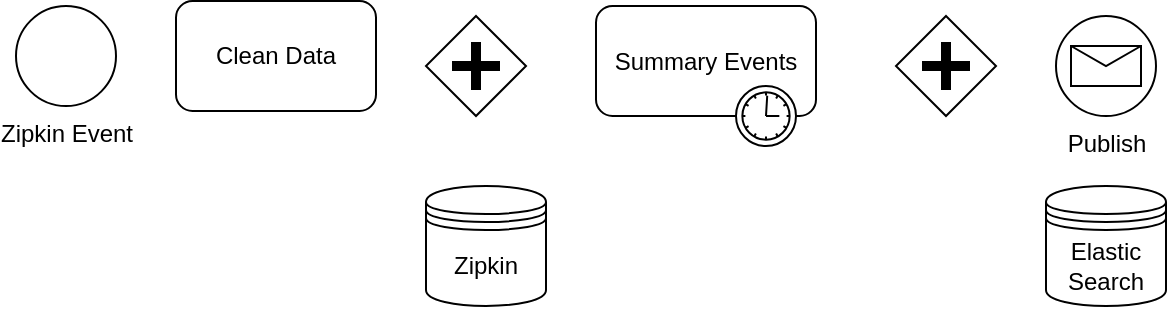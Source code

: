 <mxfile version="12.8.8" type="github">
  <diagram id="v1kaSg5XMLnamlTehL7t" name="Page-1">
    <mxGraphModel dx="782" dy="507" grid="1" gridSize="10" guides="1" tooltips="1" connect="1" arrows="1" fold="1" page="1" pageScale="1" pageWidth="850" pageHeight="1100" math="0" shadow="0">
      <root>
        <mxCell id="0" />
        <mxCell id="1" parent="0" />
        <mxCell id="SxOozk5HX5RI8pWN9_sA-1" value="Zipkin Event" style="shape=mxgraph.bpmn.shape;html=1;verticalLabelPosition=bottom;labelBackgroundColor=#ffffff;verticalAlign=top;align=center;perimeter=ellipsePerimeter;outlineConnect=0;outline=standard;symbol=general;" vertex="1" parent="1">
          <mxGeometry x="50" y="120" width="50" height="50" as="geometry" />
        </mxCell>
        <mxCell id="SxOozk5HX5RI8pWN9_sA-3" value="" style="shape=mxgraph.bpmn.shape;html=1;verticalLabelPosition=bottom;labelBackgroundColor=#ffffff;verticalAlign=top;align=center;perimeter=rhombusPerimeter;background=gateway;outlineConnect=0;outline=none;symbol=parallelGw;" vertex="1" parent="1">
          <mxGeometry x="255" y="125" width="50" height="50" as="geometry" />
        </mxCell>
        <mxCell id="SxOozk5HX5RI8pWN9_sA-4" value="Clean Data" style="shape=ext;rounded=1;html=1;whiteSpace=wrap;" vertex="1" parent="1">
          <mxGeometry x="130" y="117.5" width="100" height="55" as="geometry" />
        </mxCell>
        <mxCell id="SxOozk5HX5RI8pWN9_sA-8" value="Zipkin" style="shape=datastore;whiteSpace=wrap;html=1;" vertex="1" parent="1">
          <mxGeometry x="255" y="210" width="60" height="60" as="geometry" />
        </mxCell>
        <mxCell id="SxOozk5HX5RI8pWN9_sA-9" value="Summary Events" style="html=1;whiteSpace=wrap;rounded=1;dropTarget=0;" vertex="1" parent="1">
          <mxGeometry x="340" y="120" width="110" height="55" as="geometry" />
        </mxCell>
        <mxCell id="SxOozk5HX5RI8pWN9_sA-10" value="" style="shape=mxgraph.bpmn.timer_start;perimeter=ellipsePerimeter;html=1;verticalLabelPosition=bottom;labelBackgroundColor=#ffffff;verticalAlign=top;outlineConnect=0;" vertex="1" parent="SxOozk5HX5RI8pWN9_sA-9">
          <mxGeometry x="1" y="1" width="30" height="30" relative="1" as="geometry">
            <mxPoint x="-40" y="-15" as="offset" />
          </mxGeometry>
        </mxCell>
        <mxCell id="SxOozk5HX5RI8pWN9_sA-11" value="Elastic&lt;br&gt;Search" style="shape=datastore;whiteSpace=wrap;html=1;" vertex="1" parent="1">
          <mxGeometry x="565" y="210" width="60" height="60" as="geometry" />
        </mxCell>
        <mxCell id="SxOozk5HX5RI8pWN9_sA-12" value="Publish" style="shape=mxgraph.bpmn.shape;html=1;verticalLabelPosition=bottom;labelBackgroundColor=#ffffff;verticalAlign=top;align=center;perimeter=ellipsePerimeter;outlineConnect=0;outline=standard;symbol=message;" vertex="1" parent="1">
          <mxGeometry x="570" y="125" width="50" height="50" as="geometry" />
        </mxCell>
        <mxCell id="SxOozk5HX5RI8pWN9_sA-13" value="" style="shape=mxgraph.bpmn.shape;html=1;verticalLabelPosition=bottom;labelBackgroundColor=#ffffff;verticalAlign=top;align=center;perimeter=rhombusPerimeter;background=gateway;outlineConnect=0;outline=none;symbol=parallelGw;" vertex="1" parent="1">
          <mxGeometry x="490" y="125" width="50" height="50" as="geometry" />
        </mxCell>
      </root>
    </mxGraphModel>
  </diagram>
</mxfile>
